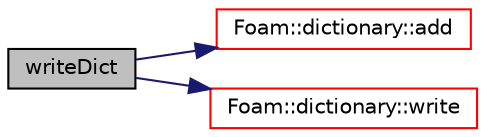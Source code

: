 digraph "writeDict"
{
  bgcolor="transparent";
  edge [fontname="Helvetica",fontsize="10",labelfontname="Helvetica",labelfontsize="10"];
  node [fontname="Helvetica",fontsize="10",shape=record];
  rankdir="LR";
  Node2741 [label="writeDict",height=0.2,width=0.4,color="black", fillcolor="grey75", style="filled", fontcolor="black"];
  Node2741 -> Node2742 [color="midnightblue",fontsize="10",style="solid",fontname="Helvetica"];
  Node2742 [label="Foam::dictionary::add",height=0.2,width=0.4,color="red",URL="$a27129.html#ac2ddcab42322c8d8af5e5830ab4d431b",tooltip="Add a new entry. "];
  Node2741 -> Node2787 [color="midnightblue",fontsize="10",style="solid",fontname="Helvetica"];
  Node2787 [label="Foam::dictionary::write",height=0.2,width=0.4,color="red",URL="$a27129.html#a88f27121631c7efb7153e9bf16759345",tooltip="Write dictionary, normally with sub-dictionary formatting. "];
}
